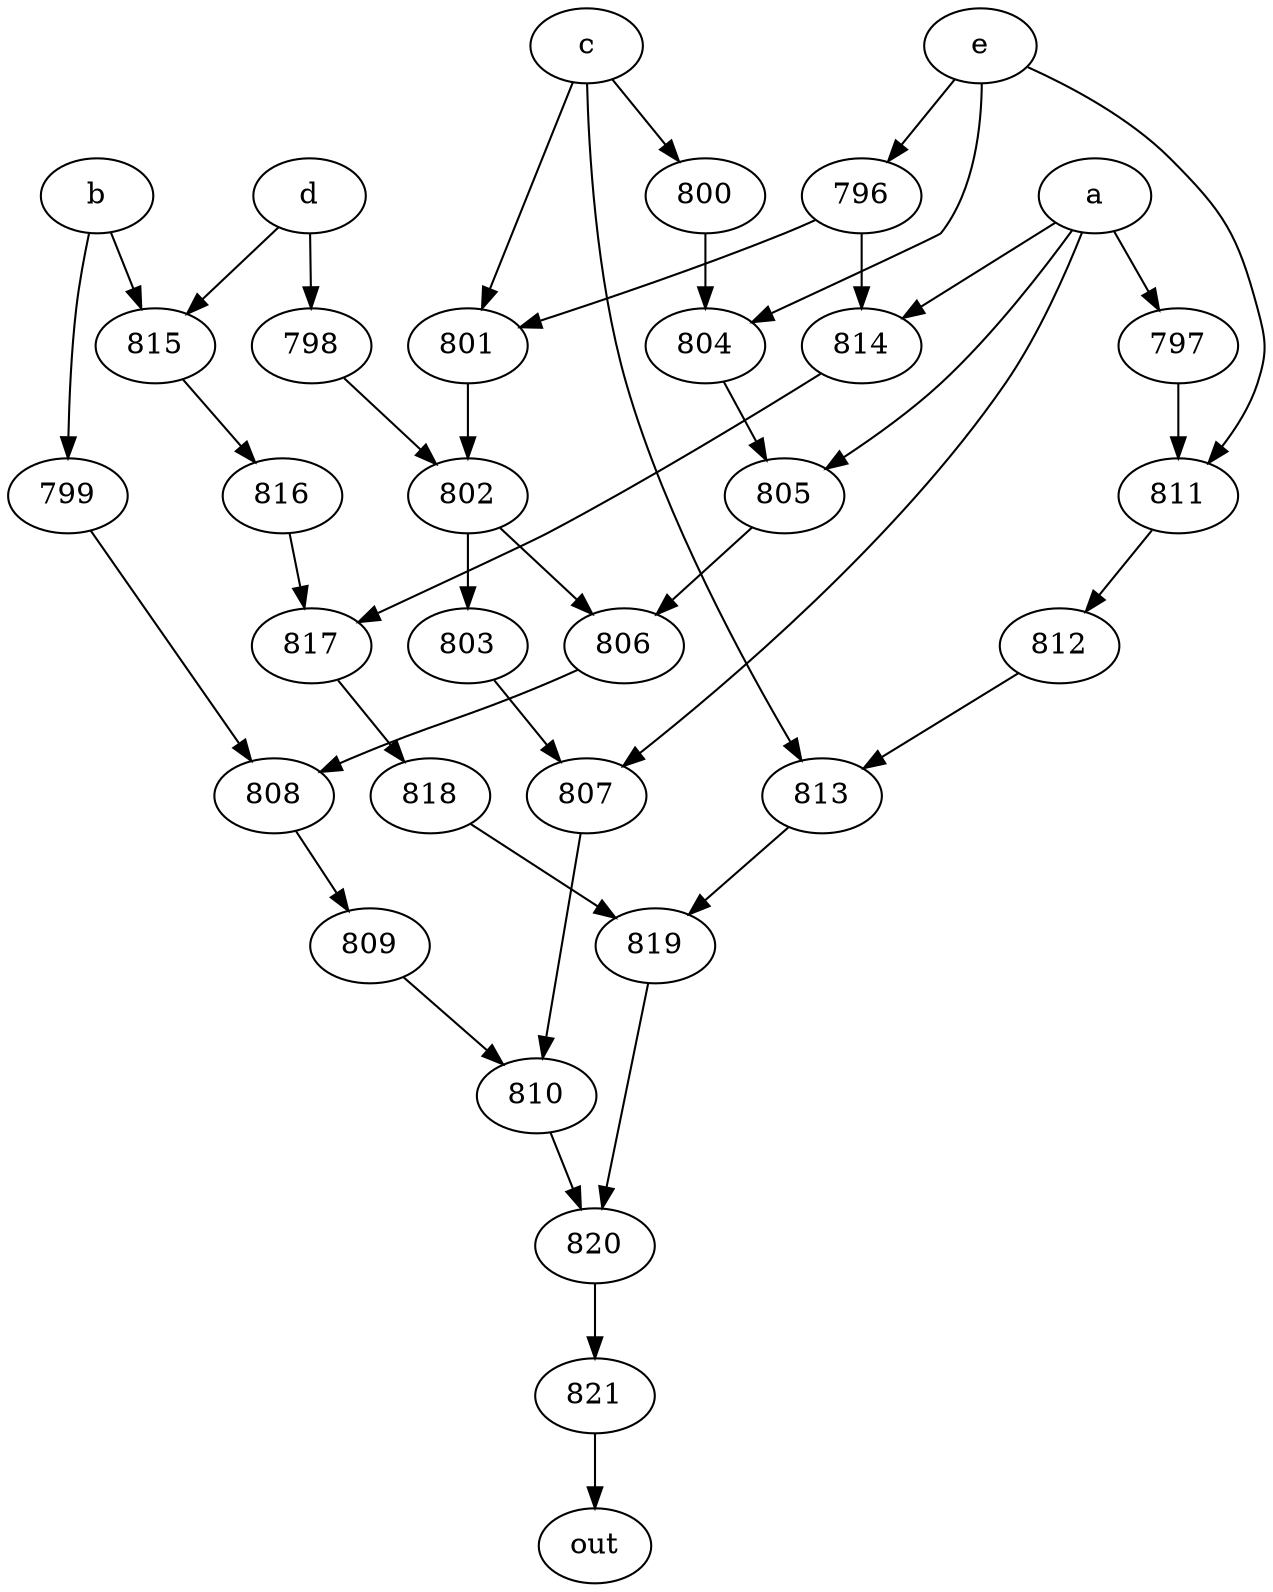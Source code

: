 strict digraph "" {
	821 -> out;
	a -> 797;
	a -> 805;
	a -> 807;
	a -> 814;
	797 -> 811;
	805 -> 806;
	807 -> 810;
	814 -> 817;
	811 -> 812;
	806 -> 808;
	810 -> 820;
	817 -> 818;
	b -> 799;
	b -> 815;
	799 -> 808;
	815 -> 816;
	808 -> 809;
	816 -> 817;
	c -> 800;
	c -> 801;
	c -> 813;
	800 -> 804;
	801 -> 802;
	813 -> 819;
	804 -> 805;
	802 -> 806;
	802 -> 803;
	819 -> 820;
	d -> 815;
	d -> 798;
	798 -> 802;
	e -> 811;
	e -> 804;
	e -> 796;
	796 -> 814;
	796 -> 801;
	812 -> 813;
	803 -> 807;
	809 -> 810;
	820 -> 821;
	818 -> 819;
}
